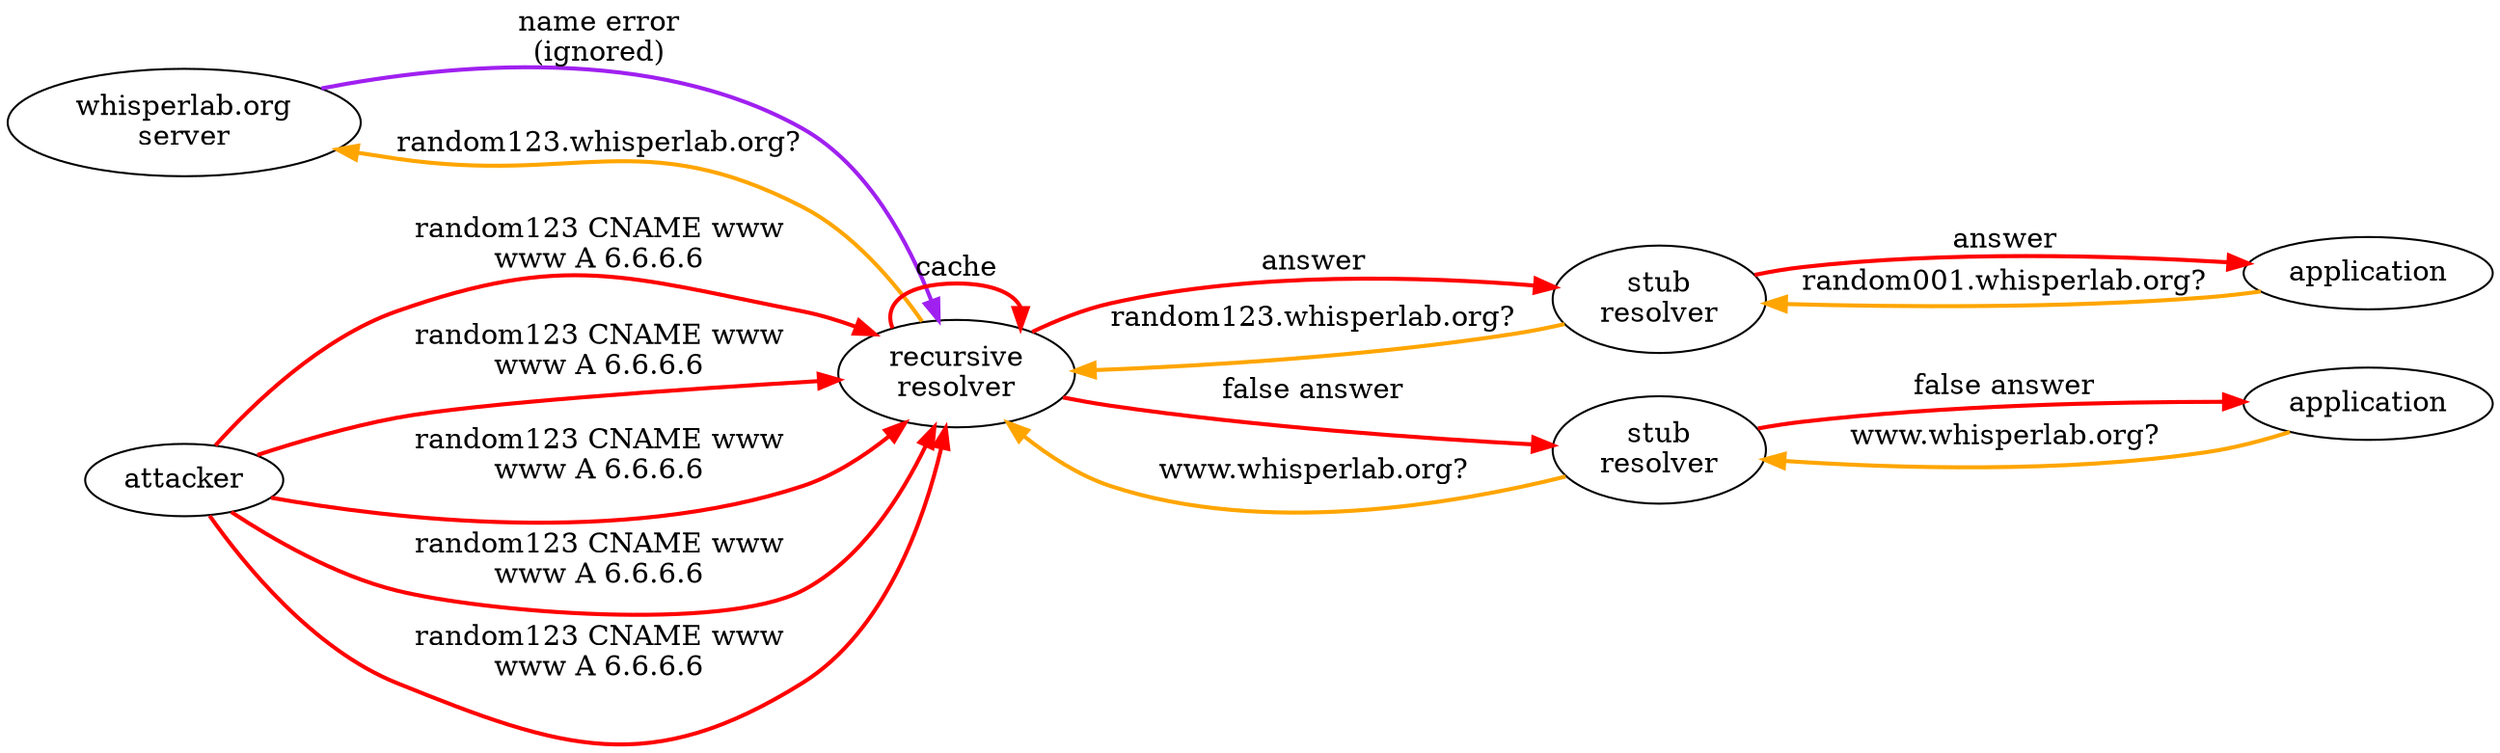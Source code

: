 digraph G {
  rankdir = LR;

  { rank = same whisperlaborg attacker };

  app -> stub [style = bold, label = "random001.whisperlab.org?", color = "orange"];

  stub -> recursive [style = bold, label = "random123.whisperlab.org?", color = "orange"];

  recursive -> whisperlaborg [style = bold, label = "random123.whisperlab.org?", color = "orange"];
  whisperlaborg -> recursive [style = bold, label = "name error\n(ignored)", color = "purple"];

  attacker -> recursive [ style = bold, label = "random123 CNAME www\nwww A 6.6.6.6", color = "red"];
  attacker -> recursive [ style = bold, label = "random123 CNAME www\nwww A 6.6.6.6", color = "red"];
  attacker -> recursive [ style = bold, label = "random123 CNAME www\nwww A 6.6.6.6", color = "red"];
  attacker -> recursive [ style = bold, label = "random123 CNAME www\nwww A 6.6.6.6", color = "red"];
  attacker -> recursive [ style = bold, label = "random123 CNAME www\nwww A 6.6.6.6", color = "red"];

  recursive -> recursive [style = bold, label = "cache", color = "red"];

  recursive -> stub [style = bold, label = "answer", color = "red"];

  stub -> app [style = bold, label = "answer", color = "red"];

  app2 -> stub2 [style = bold, label = "www.whisperlab.org?", color = "orange"];

  stub2 -> recursive [style = bold, label = "www.whisperlab.org?", color = "orange"];
  recursive -> stub2 [style = bold, label = "false answer", color = "red"];

  stub2 -> app2 [ style = bold, label = "false answer", color = "red"];

  app [label = "application"];
  stub [label = "stub\nresolver"];
  recursive [label = "recursive\nresolver"];

  app2 [label = "application"];
  stub2 [label = "stub\nresolver"];

  whisperlaborg [label = "whisperlab.org\nserver"];
  attacker [ label = "attacker"];
}


